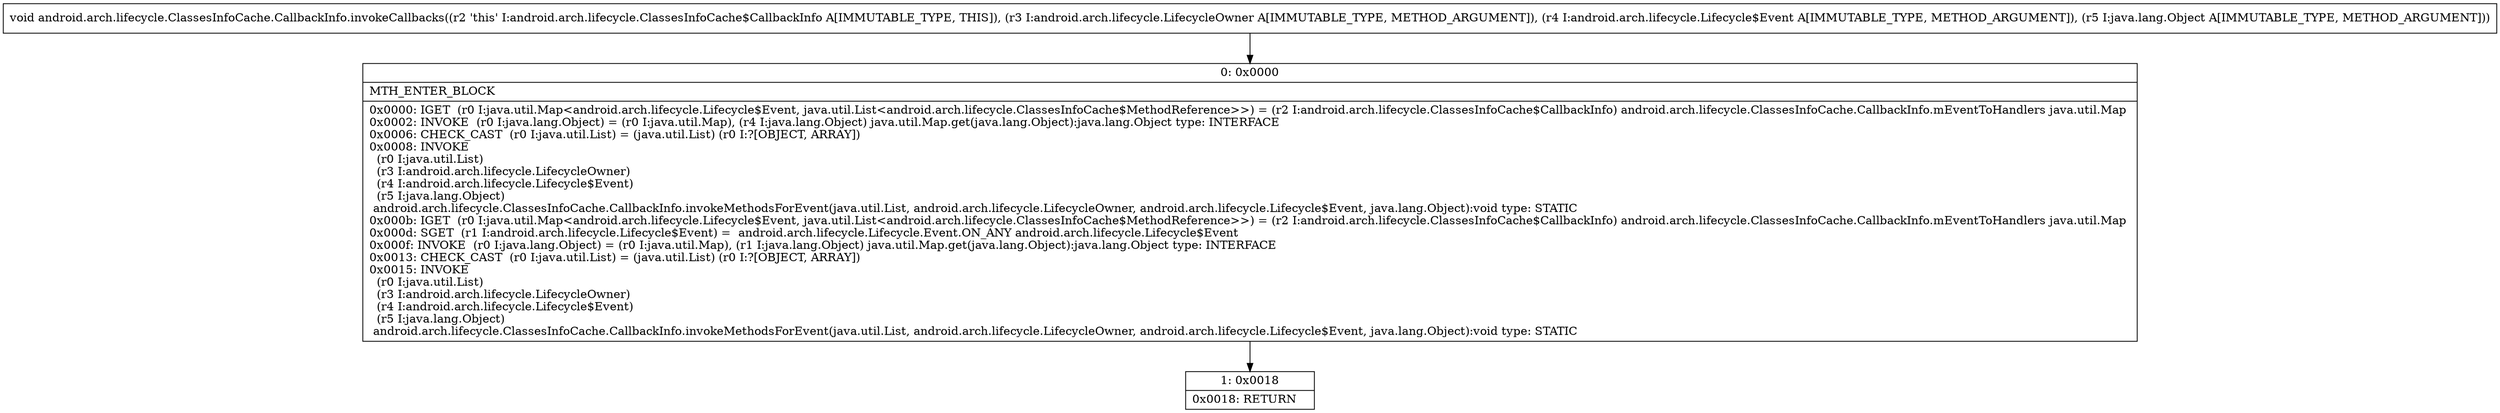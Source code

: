 digraph "CFG forandroid.arch.lifecycle.ClassesInfoCache.CallbackInfo.invokeCallbacks(Landroid\/arch\/lifecycle\/LifecycleOwner;Landroid\/arch\/lifecycle\/Lifecycle$Event;Ljava\/lang\/Object;)V" {
Node_0 [shape=record,label="{0\:\ 0x0000|MTH_ENTER_BLOCK\l|0x0000: IGET  (r0 I:java.util.Map\<android.arch.lifecycle.Lifecycle$Event, java.util.List\<android.arch.lifecycle.ClassesInfoCache$MethodReference\>\>) = (r2 I:android.arch.lifecycle.ClassesInfoCache$CallbackInfo) android.arch.lifecycle.ClassesInfoCache.CallbackInfo.mEventToHandlers java.util.Map \l0x0002: INVOKE  (r0 I:java.lang.Object) = (r0 I:java.util.Map), (r4 I:java.lang.Object) java.util.Map.get(java.lang.Object):java.lang.Object type: INTERFACE \l0x0006: CHECK_CAST  (r0 I:java.util.List) = (java.util.List) (r0 I:?[OBJECT, ARRAY]) \l0x0008: INVOKE  \l  (r0 I:java.util.List)\l  (r3 I:android.arch.lifecycle.LifecycleOwner)\l  (r4 I:android.arch.lifecycle.Lifecycle$Event)\l  (r5 I:java.lang.Object)\l android.arch.lifecycle.ClassesInfoCache.CallbackInfo.invokeMethodsForEvent(java.util.List, android.arch.lifecycle.LifecycleOwner, android.arch.lifecycle.Lifecycle$Event, java.lang.Object):void type: STATIC \l0x000b: IGET  (r0 I:java.util.Map\<android.arch.lifecycle.Lifecycle$Event, java.util.List\<android.arch.lifecycle.ClassesInfoCache$MethodReference\>\>) = (r2 I:android.arch.lifecycle.ClassesInfoCache$CallbackInfo) android.arch.lifecycle.ClassesInfoCache.CallbackInfo.mEventToHandlers java.util.Map \l0x000d: SGET  (r1 I:android.arch.lifecycle.Lifecycle$Event) =  android.arch.lifecycle.Lifecycle.Event.ON_ANY android.arch.lifecycle.Lifecycle$Event \l0x000f: INVOKE  (r0 I:java.lang.Object) = (r0 I:java.util.Map), (r1 I:java.lang.Object) java.util.Map.get(java.lang.Object):java.lang.Object type: INTERFACE \l0x0013: CHECK_CAST  (r0 I:java.util.List) = (java.util.List) (r0 I:?[OBJECT, ARRAY]) \l0x0015: INVOKE  \l  (r0 I:java.util.List)\l  (r3 I:android.arch.lifecycle.LifecycleOwner)\l  (r4 I:android.arch.lifecycle.Lifecycle$Event)\l  (r5 I:java.lang.Object)\l android.arch.lifecycle.ClassesInfoCache.CallbackInfo.invokeMethodsForEvent(java.util.List, android.arch.lifecycle.LifecycleOwner, android.arch.lifecycle.Lifecycle$Event, java.lang.Object):void type: STATIC \l}"];
Node_1 [shape=record,label="{1\:\ 0x0018|0x0018: RETURN   \l}"];
MethodNode[shape=record,label="{void android.arch.lifecycle.ClassesInfoCache.CallbackInfo.invokeCallbacks((r2 'this' I:android.arch.lifecycle.ClassesInfoCache$CallbackInfo A[IMMUTABLE_TYPE, THIS]), (r3 I:android.arch.lifecycle.LifecycleOwner A[IMMUTABLE_TYPE, METHOD_ARGUMENT]), (r4 I:android.arch.lifecycle.Lifecycle$Event A[IMMUTABLE_TYPE, METHOD_ARGUMENT]), (r5 I:java.lang.Object A[IMMUTABLE_TYPE, METHOD_ARGUMENT])) }"];
MethodNode -> Node_0;
Node_0 -> Node_1;
}

